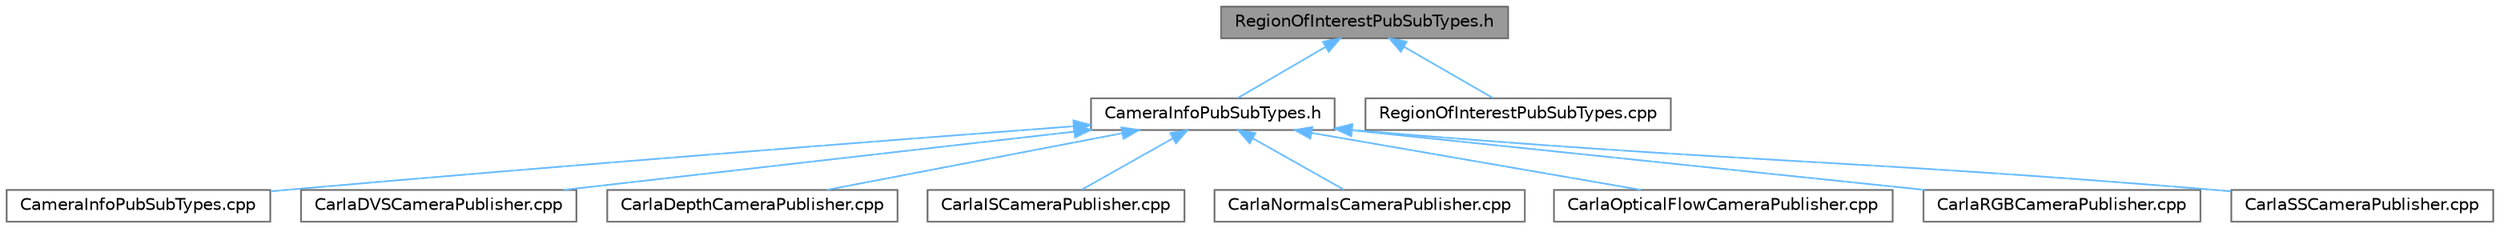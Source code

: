 digraph "RegionOfInterestPubSubTypes.h"
{
 // INTERACTIVE_SVG=YES
 // LATEX_PDF_SIZE
  bgcolor="transparent";
  edge [fontname=Helvetica,fontsize=10,labelfontname=Helvetica,labelfontsize=10];
  node [fontname=Helvetica,fontsize=10,shape=box,height=0.2,width=0.4];
  Node1 [id="Node000001",label="RegionOfInterestPubSubTypes.h",height=0.2,width=0.4,color="gray40", fillcolor="grey60", style="filled", fontcolor="black",tooltip=" "];
  Node1 -> Node2 [id="edge1_Node000001_Node000002",dir="back",color="steelblue1",style="solid",tooltip=" "];
  Node2 [id="Node000002",label="CameraInfoPubSubTypes.h",height=0.2,width=0.4,color="grey40", fillcolor="white", style="filled",URL="$d1/dc9/CameraInfoPubSubTypes_8h.html",tooltip=" "];
  Node2 -> Node3 [id="edge2_Node000002_Node000003",dir="back",color="steelblue1",style="solid",tooltip=" "];
  Node3 [id="Node000003",label="CameraInfoPubSubTypes.cpp",height=0.2,width=0.4,color="grey40", fillcolor="white", style="filled",URL="$d6/d4c/CameraInfoPubSubTypes_8cpp.html",tooltip=" "];
  Node2 -> Node4 [id="edge3_Node000002_Node000004",dir="back",color="steelblue1",style="solid",tooltip=" "];
  Node4 [id="Node000004",label="CarlaDVSCameraPublisher.cpp",height=0.2,width=0.4,color="grey40", fillcolor="white", style="filled",URL="$d5/dc5/CarlaDVSCameraPublisher_8cpp.html",tooltip=" "];
  Node2 -> Node5 [id="edge4_Node000002_Node000005",dir="back",color="steelblue1",style="solid",tooltip=" "];
  Node5 [id="Node000005",label="CarlaDepthCameraPublisher.cpp",height=0.2,width=0.4,color="grey40", fillcolor="white", style="filled",URL="$df/d25/CarlaDepthCameraPublisher_8cpp.html",tooltip=" "];
  Node2 -> Node6 [id="edge5_Node000002_Node000006",dir="back",color="steelblue1",style="solid",tooltip=" "];
  Node6 [id="Node000006",label="CarlaISCameraPublisher.cpp",height=0.2,width=0.4,color="grey40", fillcolor="white", style="filled",URL="$dc/d01/CarlaISCameraPublisher_8cpp.html",tooltip=" "];
  Node2 -> Node7 [id="edge6_Node000002_Node000007",dir="back",color="steelblue1",style="solid",tooltip=" "];
  Node7 [id="Node000007",label="CarlaNormalsCameraPublisher.cpp",height=0.2,width=0.4,color="grey40", fillcolor="white", style="filled",URL="$dc/d96/CarlaNormalsCameraPublisher_8cpp.html",tooltip=" "];
  Node2 -> Node8 [id="edge7_Node000002_Node000008",dir="back",color="steelblue1",style="solid",tooltip=" "];
  Node8 [id="Node000008",label="CarlaOpticalFlowCameraPublisher.cpp",height=0.2,width=0.4,color="grey40", fillcolor="white", style="filled",URL="$db/de9/CarlaOpticalFlowCameraPublisher_8cpp.html",tooltip=" "];
  Node2 -> Node9 [id="edge8_Node000002_Node000009",dir="back",color="steelblue1",style="solid",tooltip=" "];
  Node9 [id="Node000009",label="CarlaRGBCameraPublisher.cpp",height=0.2,width=0.4,color="grey40", fillcolor="white", style="filled",URL="$db/d7c/CarlaRGBCameraPublisher_8cpp.html",tooltip=" "];
  Node2 -> Node10 [id="edge9_Node000002_Node000010",dir="back",color="steelblue1",style="solid",tooltip=" "];
  Node10 [id="Node000010",label="CarlaSSCameraPublisher.cpp",height=0.2,width=0.4,color="grey40", fillcolor="white", style="filled",URL="$d3/df7/CarlaSSCameraPublisher_8cpp.html",tooltip=" "];
  Node1 -> Node11 [id="edge10_Node000001_Node000011",dir="back",color="steelblue1",style="solid",tooltip=" "];
  Node11 [id="Node000011",label="RegionOfInterestPubSubTypes.cpp",height=0.2,width=0.4,color="grey40", fillcolor="white", style="filled",URL="$d9/d8d/RegionOfInterestPubSubTypes_8cpp.html",tooltip=" "];
}
